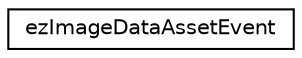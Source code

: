 digraph "Graphical Class Hierarchy"
{
 // LATEX_PDF_SIZE
  edge [fontname="Helvetica",fontsize="10",labelfontname="Helvetica",labelfontsize="10"];
  node [fontname="Helvetica",fontsize="10",shape=record];
  rankdir="LR";
  Node0 [label="ezImageDataAssetEvent",height=0.2,width=0.4,color="black", fillcolor="white", style="filled",URL="$d7/d91/structez_image_data_asset_event.htm",tooltip=" "];
}
